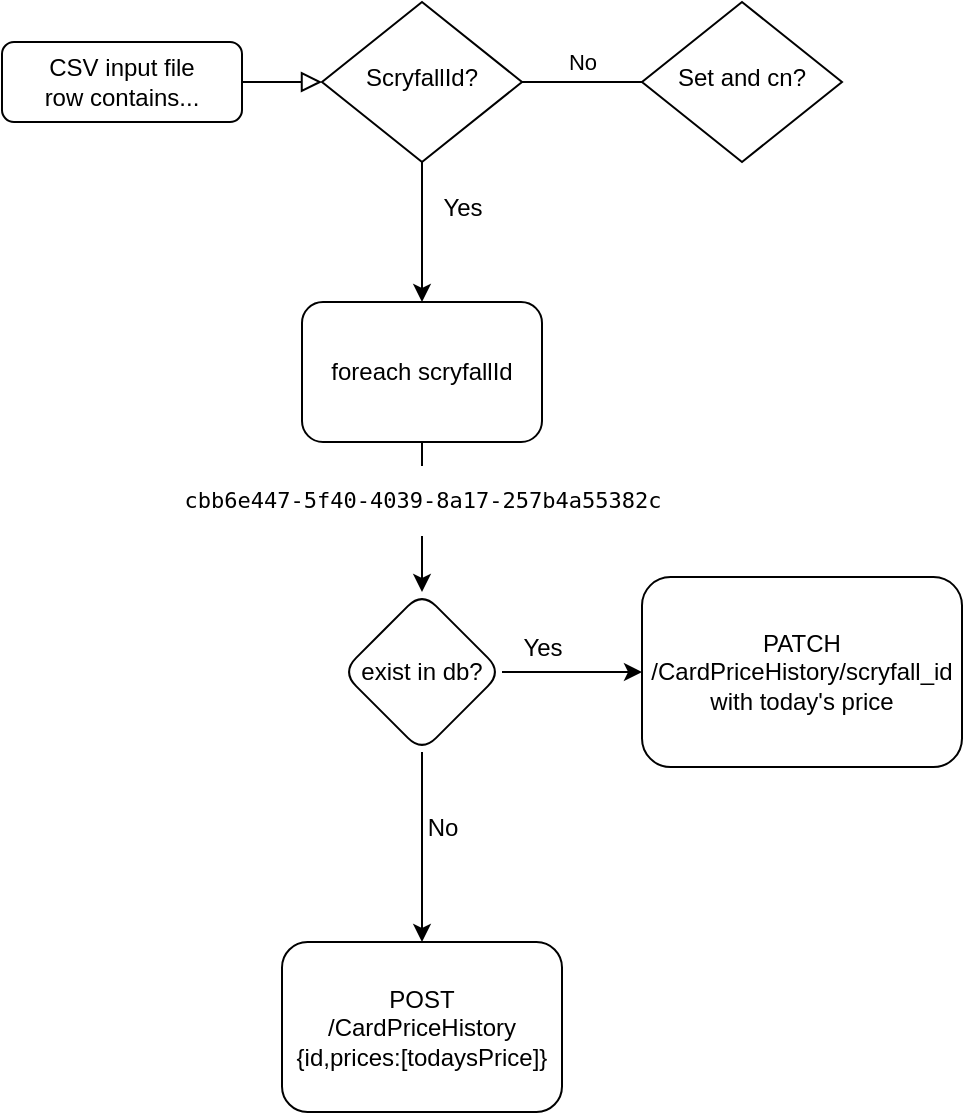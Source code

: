 <mxfile version="21.6.2" type="github">
  <diagram id="C5RBs43oDa-KdzZeNtuy" name="Page-1">
    <mxGraphModel dx="1314" dy="779" grid="1" gridSize="10" guides="1" tooltips="1" connect="1" arrows="1" fold="1" page="1" pageScale="1" pageWidth="827" pageHeight="1169" math="0" shadow="0">
      <root>
        <mxCell id="WIyWlLk6GJQsqaUBKTNV-0" />
        <mxCell id="WIyWlLk6GJQsqaUBKTNV-1" parent="WIyWlLk6GJQsqaUBKTNV-0" />
        <mxCell id="WIyWlLk6GJQsqaUBKTNV-2" value="" style="rounded=0;html=1;jettySize=auto;orthogonalLoop=1;fontSize=11;endArrow=block;endFill=0;endSize=8;strokeWidth=1;shadow=0;labelBackgroundColor=none;edgeStyle=orthogonalEdgeStyle;" parent="WIyWlLk6GJQsqaUBKTNV-1" source="WIyWlLk6GJQsqaUBKTNV-3" target="WIyWlLk6GJQsqaUBKTNV-6" edge="1">
          <mxGeometry relative="1" as="geometry" />
        </mxCell>
        <mxCell id="WIyWlLk6GJQsqaUBKTNV-3" value="CSV input file&lt;br&gt;row contains..." style="rounded=1;whiteSpace=wrap;html=1;fontSize=12;glass=0;strokeWidth=1;shadow=0;" parent="WIyWlLk6GJQsqaUBKTNV-1" vertex="1">
          <mxGeometry x="10" y="60" width="120" height="40" as="geometry" />
        </mxCell>
        <mxCell id="WIyWlLk6GJQsqaUBKTNV-5" value="No" style="edgeStyle=orthogonalEdgeStyle;rounded=0;html=1;jettySize=auto;orthogonalLoop=1;fontSize=11;endArrow=block;endFill=0;endSize=8;strokeWidth=1;shadow=0;labelBackgroundColor=none;" parent="WIyWlLk6GJQsqaUBKTNV-1" source="WIyWlLk6GJQsqaUBKTNV-6" edge="1">
          <mxGeometry x="-0.337" y="10" relative="1" as="geometry">
            <mxPoint as="offset" />
            <mxPoint x="360" y="80" as="targetPoint" />
          </mxGeometry>
        </mxCell>
        <mxCell id="YKm7MVUMFhN6s4C7tVwE-3" style="edgeStyle=orthogonalEdgeStyle;rounded=0;orthogonalLoop=1;jettySize=auto;html=1;" edge="1" parent="WIyWlLk6GJQsqaUBKTNV-1" source="WIyWlLk6GJQsqaUBKTNV-6" target="WIyWlLk6GJQsqaUBKTNV-12">
          <mxGeometry relative="1" as="geometry" />
        </mxCell>
        <mxCell id="WIyWlLk6GJQsqaUBKTNV-6" value="ScryfallId?" style="rhombus;whiteSpace=wrap;html=1;shadow=0;fontFamily=Helvetica;fontSize=12;align=center;strokeWidth=1;spacing=6;spacingTop=-4;" parent="WIyWlLk6GJQsqaUBKTNV-1" vertex="1">
          <mxGeometry x="170" y="40" width="100" height="80" as="geometry" />
        </mxCell>
        <mxCell id="YKm7MVUMFhN6s4C7tVwE-8" value="" style="edgeStyle=orthogonalEdgeStyle;rounded=0;orthogonalLoop=1;jettySize=auto;html=1;" edge="1" parent="WIyWlLk6GJQsqaUBKTNV-1" source="WIyWlLk6GJQsqaUBKTNV-12" target="YKm7MVUMFhN6s4C7tVwE-7">
          <mxGeometry relative="1" as="geometry" />
        </mxCell>
        <mxCell id="YKm7MVUMFhN6s4C7tVwE-19" value="&lt;pre&gt;cbb6e447-5f40-4039-8a17-257b4a55382c&lt;/pre&gt;" style="edgeLabel;html=1;align=center;verticalAlign=middle;resizable=0;points=[];" vertex="1" connectable="0" parent="YKm7MVUMFhN6s4C7tVwE-8">
          <mxGeometry x="-0.227" relative="1" as="geometry">
            <mxPoint as="offset" />
          </mxGeometry>
        </mxCell>
        <mxCell id="WIyWlLk6GJQsqaUBKTNV-12" value="foreach scryfallId" style="rounded=1;whiteSpace=wrap;html=1;fontSize=12;glass=0;strokeWidth=1;shadow=0;" parent="WIyWlLk6GJQsqaUBKTNV-1" vertex="1">
          <mxGeometry x="160" y="190" width="120" height="70" as="geometry" />
        </mxCell>
        <mxCell id="YKm7MVUMFhN6s4C7tVwE-0" value="Set and cn?" style="rhombus;whiteSpace=wrap;html=1;shadow=0;fontFamily=Helvetica;fontSize=12;align=center;strokeWidth=1;spacing=6;spacingTop=-4;" vertex="1" parent="WIyWlLk6GJQsqaUBKTNV-1">
          <mxGeometry x="330" y="40" width="100" height="80" as="geometry" />
        </mxCell>
        <mxCell id="YKm7MVUMFhN6s4C7tVwE-4" value="Yes" style="text;html=1;align=center;verticalAlign=middle;resizable=0;points=[];autosize=1;strokeColor=none;fillColor=none;" vertex="1" parent="WIyWlLk6GJQsqaUBKTNV-1">
          <mxGeometry x="220" y="128" width="40" height="30" as="geometry" />
        </mxCell>
        <mxCell id="YKm7MVUMFhN6s4C7tVwE-11" value="" style="edgeStyle=orthogonalEdgeStyle;rounded=0;orthogonalLoop=1;jettySize=auto;html=1;" edge="1" parent="WIyWlLk6GJQsqaUBKTNV-1" source="YKm7MVUMFhN6s4C7tVwE-7" target="YKm7MVUMFhN6s4C7tVwE-10">
          <mxGeometry relative="1" as="geometry" />
        </mxCell>
        <mxCell id="YKm7MVUMFhN6s4C7tVwE-16" value="" style="edgeStyle=orthogonalEdgeStyle;rounded=0;orthogonalLoop=1;jettySize=auto;html=1;" edge="1" parent="WIyWlLk6GJQsqaUBKTNV-1" source="YKm7MVUMFhN6s4C7tVwE-7" target="YKm7MVUMFhN6s4C7tVwE-15">
          <mxGeometry relative="1" as="geometry" />
        </mxCell>
        <mxCell id="YKm7MVUMFhN6s4C7tVwE-7" value="exist in db?" style="rhombus;whiteSpace=wrap;html=1;rounded=1;glass=0;strokeWidth=1;shadow=0;" vertex="1" parent="WIyWlLk6GJQsqaUBKTNV-1">
          <mxGeometry x="180" y="335" width="80" height="80" as="geometry" />
        </mxCell>
        <mxCell id="YKm7MVUMFhN6s4C7tVwE-10" value="PATCH /&lt;font style=&quot;font-size: 12px;&quot;&gt;CardPriceHistory/scryfall_id&lt;/font&gt;&lt;br&gt;with today&#39;s price" style="whiteSpace=wrap;html=1;rounded=1;glass=0;strokeWidth=1;shadow=0;" vertex="1" parent="WIyWlLk6GJQsqaUBKTNV-1">
          <mxGeometry x="330" y="327.5" width="160" height="95" as="geometry" />
        </mxCell>
        <mxCell id="YKm7MVUMFhN6s4C7tVwE-14" value="Yes" style="text;html=1;align=center;verticalAlign=middle;resizable=0;points=[];autosize=1;strokeColor=none;fillColor=none;" vertex="1" parent="WIyWlLk6GJQsqaUBKTNV-1">
          <mxGeometry x="260" y="348" width="40" height="30" as="geometry" />
        </mxCell>
        <mxCell id="YKm7MVUMFhN6s4C7tVwE-15" value="POST&lt;br&gt;/CardPriceHistory&lt;br&gt;{id,prices:[todaysPrice]}" style="whiteSpace=wrap;html=1;rounded=1;glass=0;strokeWidth=1;shadow=0;" vertex="1" parent="WIyWlLk6GJQsqaUBKTNV-1">
          <mxGeometry x="150" y="510" width="140" height="85" as="geometry" />
        </mxCell>
        <mxCell id="YKm7MVUMFhN6s4C7tVwE-20" value="No" style="text;html=1;align=center;verticalAlign=middle;resizable=0;points=[];autosize=1;strokeColor=none;fillColor=none;" vertex="1" parent="WIyWlLk6GJQsqaUBKTNV-1">
          <mxGeometry x="210" y="438" width="40" height="30" as="geometry" />
        </mxCell>
      </root>
    </mxGraphModel>
  </diagram>
</mxfile>

